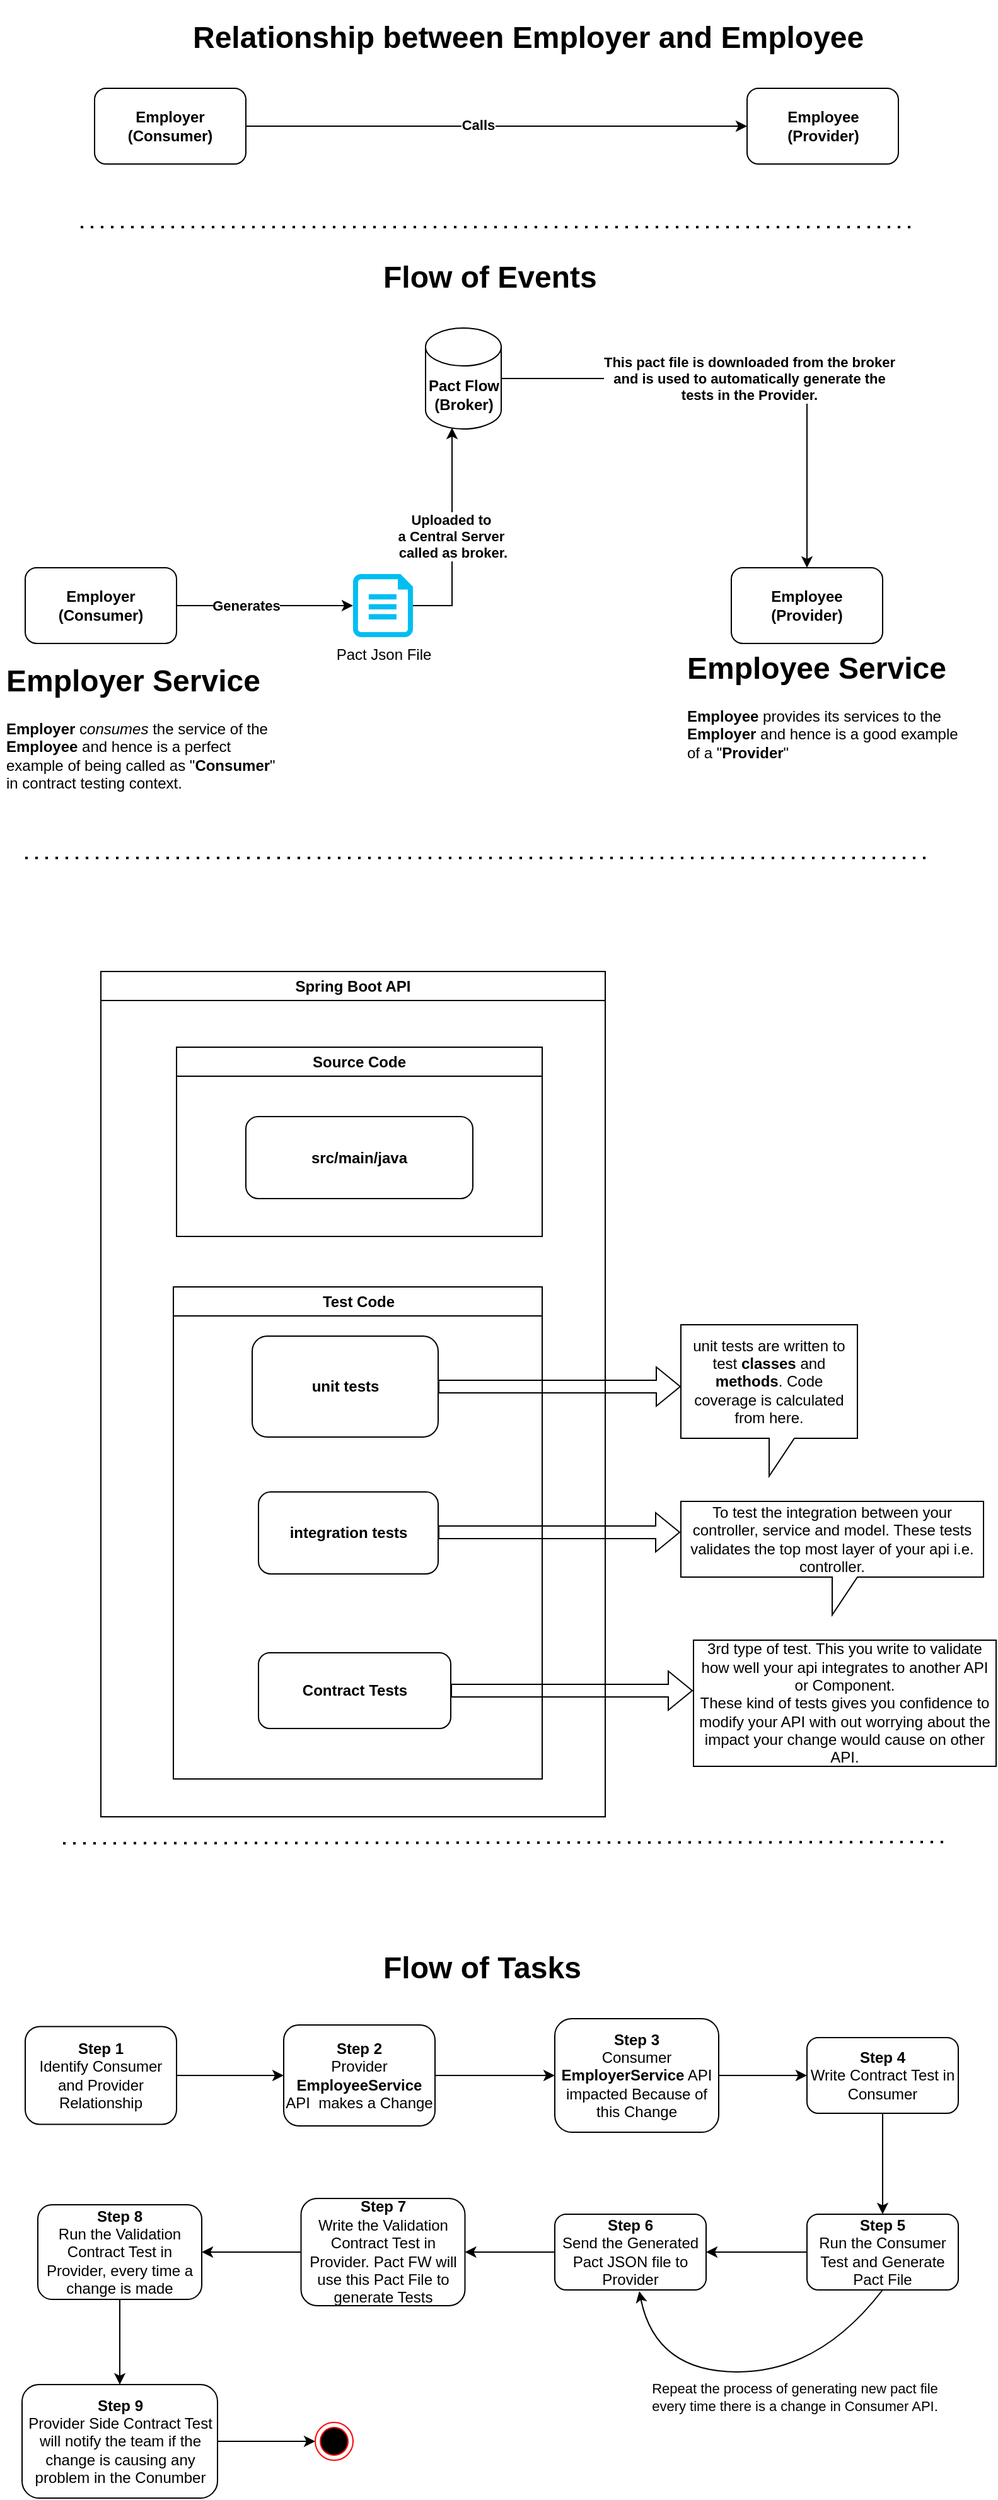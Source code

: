 <mxfile version="21.1.2" type="github">
  <diagram name="Page-1" id="hXCuwG57mc-VUr_f1HP0">
    <mxGraphModel dx="1674" dy="796" grid="1" gridSize="10" guides="1" tooltips="1" connect="1" arrows="1" fold="1" page="1" pageScale="1" pageWidth="827" pageHeight="1169" math="0" shadow="0">
      <root>
        <mxCell id="0" />
        <mxCell id="1" parent="0" />
        <mxCell id="xuCpeB7rJ87xg6paWrhZ-11" style="edgeStyle=orthogonalEdgeStyle;rounded=0;orthogonalLoop=1;jettySize=auto;html=1;entryX=0;entryY=0.5;entryDx=0;entryDy=0;entryPerimeter=0;" parent="1" source="xuCpeB7rJ87xg6paWrhZ-1" target="xuCpeB7rJ87xg6paWrhZ-6" edge="1">
          <mxGeometry relative="1" as="geometry" />
        </mxCell>
        <mxCell id="xuCpeB7rJ87xg6paWrhZ-12" value="Generates" style="edgeLabel;html=1;align=center;verticalAlign=middle;resizable=0;points=[];fontStyle=1" parent="xuCpeB7rJ87xg6paWrhZ-11" vertex="1" connectable="0">
          <mxGeometry x="-0.214" relative="1" as="geometry">
            <mxPoint as="offset" />
          </mxGeometry>
        </mxCell>
        <mxCell id="xuCpeB7rJ87xg6paWrhZ-1" value="Employer&lt;br&gt;(Consumer)" style="rounded=1;whiteSpace=wrap;html=1;fontStyle=1" parent="1" vertex="1">
          <mxGeometry x="40" y="480" width="120" height="60" as="geometry" />
        </mxCell>
        <mxCell id="xuCpeB7rJ87xg6paWrhZ-2" value="Employee&lt;br&gt;(Provider)" style="rounded=1;whiteSpace=wrap;html=1;fontStyle=1" parent="1" vertex="1">
          <mxGeometry x="600" y="480" width="120" height="60" as="geometry" />
        </mxCell>
        <mxCell id="xuCpeB7rJ87xg6paWrhZ-10" value="&lt;b&gt;This pact file is downloaded from the broker&lt;br&gt;and is used to automatically generate the&lt;br&gt;tests in the Provider.&lt;/b&gt;" style="edgeStyle=orthogonalEdgeStyle;rounded=0;orthogonalLoop=1;jettySize=auto;html=1;" parent="1" source="xuCpeB7rJ87xg6paWrhZ-3" target="xuCpeB7rJ87xg6paWrhZ-2" edge="1">
          <mxGeometry relative="1" as="geometry" />
        </mxCell>
        <mxCell id="xuCpeB7rJ87xg6paWrhZ-3" value="Pact Flow&lt;br&gt;(Broker)" style="shape=cylinder3;whiteSpace=wrap;html=1;boundedLbl=1;backgroundOutline=1;size=15;fontStyle=1" parent="1" vertex="1">
          <mxGeometry x="357.5" y="290" width="60" height="80" as="geometry" />
        </mxCell>
        <mxCell id="xuCpeB7rJ87xg6paWrhZ-4" value="&lt;h1&gt;Employer Service&lt;/h1&gt;&lt;p&gt;&lt;b&gt;Employer&lt;/b&gt;&amp;nbsp;c&lt;i&gt;onsumes&lt;/i&gt; the service of the &lt;b&gt;Employee&lt;/b&gt; and hence is a perfect example of being called as &quot;&lt;b&gt;Consumer&lt;/b&gt;&quot; in contract testing context.&lt;/p&gt;" style="text;html=1;strokeColor=none;fillColor=none;spacing=5;spacingTop=-20;whiteSpace=wrap;overflow=hidden;rounded=0;" parent="1" vertex="1">
          <mxGeometry x="20" y="550" width="225" height="120" as="geometry" />
        </mxCell>
        <mxCell id="xuCpeB7rJ87xg6paWrhZ-5" value="&lt;h1&gt;Employee Service&amp;nbsp;&lt;/h1&gt;&lt;p&gt;&lt;b&gt;Employee&lt;/b&gt;&amp;nbsp;provides its services to the &lt;b&gt;Employer&lt;/b&gt;&amp;nbsp;and hence is a good example of a &quot;&lt;b&gt;Provider&lt;/b&gt;&quot;&lt;/p&gt;" style="text;html=1;strokeColor=none;fillColor=none;spacing=5;spacingTop=-20;whiteSpace=wrap;overflow=hidden;rounded=0;" parent="1" vertex="1">
          <mxGeometry x="560" y="540" width="225" height="120" as="geometry" />
        </mxCell>
        <mxCell id="xuCpeB7rJ87xg6paWrhZ-9" value="&lt;b&gt;Uploaded to&amp;nbsp;&lt;br&gt;a Central Server&amp;nbsp;&lt;br&gt;called as broker.&lt;/b&gt;" style="edgeStyle=orthogonalEdgeStyle;rounded=0;orthogonalLoop=1;jettySize=auto;html=1;entryX=0.35;entryY=0.988;entryDx=0;entryDy=0;entryPerimeter=0;" parent="1" source="xuCpeB7rJ87xg6paWrhZ-6" target="xuCpeB7rJ87xg6paWrhZ-3" edge="1">
          <mxGeometry relative="1" as="geometry" />
        </mxCell>
        <mxCell id="xuCpeB7rJ87xg6paWrhZ-6" value="Pact Json File" style="verticalLabelPosition=bottom;html=1;verticalAlign=top;align=center;strokeColor=none;fillColor=#00BEF2;shape=mxgraph.azure.cloud_services_configuration_file;pointerEvents=1;" parent="1" vertex="1">
          <mxGeometry x="300" y="485" width="47.5" height="50" as="geometry" />
        </mxCell>
        <mxCell id="xuCpeB7rJ87xg6paWrhZ-15" style="edgeStyle=orthogonalEdgeStyle;rounded=0;orthogonalLoop=1;jettySize=auto;html=1;entryX=0;entryY=0.5;entryDx=0;entryDy=0;" parent="1" source="xuCpeB7rJ87xg6paWrhZ-13" target="xuCpeB7rJ87xg6paWrhZ-14" edge="1">
          <mxGeometry relative="1" as="geometry" />
        </mxCell>
        <mxCell id="xuCpeB7rJ87xg6paWrhZ-16" value="Calls" style="edgeLabel;html=1;align=center;verticalAlign=middle;resizable=0;points=[];fontStyle=1" parent="xuCpeB7rJ87xg6paWrhZ-15" vertex="1" connectable="0">
          <mxGeometry x="-0.077" y="1" relative="1" as="geometry">
            <mxPoint as="offset" />
          </mxGeometry>
        </mxCell>
        <mxCell id="xuCpeB7rJ87xg6paWrhZ-13" value="Employer&lt;br&gt;(Consumer)" style="rounded=1;whiteSpace=wrap;html=1;fontStyle=1" parent="1" vertex="1">
          <mxGeometry x="95" y="100" width="120" height="60" as="geometry" />
        </mxCell>
        <mxCell id="xuCpeB7rJ87xg6paWrhZ-14" value="Employee&lt;br&gt;(Provider)" style="rounded=1;whiteSpace=wrap;html=1;fontStyle=1" parent="1" vertex="1">
          <mxGeometry x="612.5" y="100" width="120" height="60" as="geometry" />
        </mxCell>
        <mxCell id="xuCpeB7rJ87xg6paWrhZ-17" value="" style="endArrow=none;dashed=1;html=1;dashPattern=1 3;strokeWidth=2;rounded=0;" parent="1" edge="1">
          <mxGeometry width="50" height="50" relative="1" as="geometry">
            <mxPoint x="84" y="210" as="sourcePoint" />
            <mxPoint x="744" y="210" as="targetPoint" />
          </mxGeometry>
        </mxCell>
        <mxCell id="xuCpeB7rJ87xg6paWrhZ-18" value="&lt;h1&gt;Flow of Events&lt;/h1&gt;" style="text;html=1;strokeColor=none;fillColor=none;spacing=5;spacingTop=-20;whiteSpace=wrap;overflow=hidden;rounded=0;" parent="1" vertex="1">
          <mxGeometry x="319" y="230" width="190" height="30" as="geometry" />
        </mxCell>
        <mxCell id="xuCpeB7rJ87xg6paWrhZ-19" value="&lt;h1&gt;Relationship between Employer and Employee&lt;/h1&gt;" style="text;html=1;strokeColor=none;fillColor=none;spacing=5;spacingTop=-20;whiteSpace=wrap;overflow=hidden;rounded=0;" parent="1" vertex="1">
          <mxGeometry x="167.5" y="40" width="565" height="60" as="geometry" />
        </mxCell>
        <mxCell id="xuCpeB7rJ87xg6paWrhZ-20" value="" style="endArrow=none;dashed=1;html=1;dashPattern=1 3;strokeWidth=2;rounded=0;" parent="1" edge="1">
          <mxGeometry width="50" height="50" relative="1" as="geometry">
            <mxPoint x="40" y="710" as="sourcePoint" />
            <mxPoint x="760" y="710" as="targetPoint" />
          </mxGeometry>
        </mxCell>
        <mxCell id="xuCpeB7rJ87xg6paWrhZ-21" value="Spring Boot API" style="swimlane;whiteSpace=wrap;html=1;fontStyle=1" parent="1" vertex="1">
          <mxGeometry x="100" y="800" width="400" height="670" as="geometry" />
        </mxCell>
        <mxCell id="xuCpeB7rJ87xg6paWrhZ-25" value="Test Code" style="swimlane;whiteSpace=wrap;html=1;fontStyle=1" parent="xuCpeB7rJ87xg6paWrhZ-21" vertex="1">
          <mxGeometry x="57.5" y="250" width="292.5" height="390" as="geometry" />
        </mxCell>
        <mxCell id="xuCpeB7rJ87xg6paWrhZ-28" value="unit tests" style="rounded=1;whiteSpace=wrap;html=1;fontStyle=1" parent="xuCpeB7rJ87xg6paWrhZ-25" vertex="1">
          <mxGeometry x="62.5" y="39" width="147.5" height="80" as="geometry" />
        </mxCell>
        <mxCell id="xuCpeB7rJ87xg6paWrhZ-29" value="integration tests" style="rounded=1;whiteSpace=wrap;html=1;fontStyle=1" parent="xuCpeB7rJ87xg6paWrhZ-25" vertex="1">
          <mxGeometry x="67.5" y="162.5" width="142.5" height="65" as="geometry" />
        </mxCell>
        <mxCell id="xuCpeB7rJ87xg6paWrhZ-30" value="Contract Tests" style="rounded=1;whiteSpace=wrap;html=1;fontStyle=1" parent="xuCpeB7rJ87xg6paWrhZ-25" vertex="1">
          <mxGeometry x="67.5" y="290" width="152.5" height="60" as="geometry" />
        </mxCell>
        <mxCell id="xuCpeB7rJ87xg6paWrhZ-37" value="" style="shape=flexArrow;endArrow=classic;html=1;rounded=0;" parent="xuCpeB7rJ87xg6paWrhZ-25" edge="1">
          <mxGeometry width="50" height="50" relative="1" as="geometry">
            <mxPoint x="210" y="194.5" as="sourcePoint" />
            <mxPoint x="402" y="194.5" as="targetPoint" />
          </mxGeometry>
        </mxCell>
        <mxCell id="xuCpeB7rJ87xg6paWrhZ-26" value="Source Code" style="swimlane;whiteSpace=wrap;html=1;fontStyle=1" parent="xuCpeB7rJ87xg6paWrhZ-21" vertex="1">
          <mxGeometry x="60" y="60" width="290" height="150" as="geometry" />
        </mxCell>
        <mxCell id="xuCpeB7rJ87xg6paWrhZ-27" value="src/main/java" style="rounded=1;whiteSpace=wrap;html=1;fontStyle=1" parent="xuCpeB7rJ87xg6paWrhZ-26" vertex="1">
          <mxGeometry x="55" y="55" width="180" height="65" as="geometry" />
        </mxCell>
        <mxCell id="xuCpeB7rJ87xg6paWrhZ-41" value="" style="shape=flexArrow;endArrow=classic;html=1;rounded=0;" parent="xuCpeB7rJ87xg6paWrhZ-21" edge="1">
          <mxGeometry width="50" height="50" relative="1" as="geometry">
            <mxPoint x="277.5" y="570" as="sourcePoint" />
            <mxPoint x="469.5" y="570" as="targetPoint" />
          </mxGeometry>
        </mxCell>
        <mxCell id="xuCpeB7rJ87xg6paWrhZ-35" value="" style="shape=flexArrow;endArrow=classic;html=1;rounded=0;" parent="1" source="xuCpeB7rJ87xg6paWrhZ-28" edge="1">
          <mxGeometry width="50" height="50" relative="1" as="geometry">
            <mxPoint x="430" y="1220" as="sourcePoint" />
            <mxPoint x="560" y="1129" as="targetPoint" />
          </mxGeometry>
        </mxCell>
        <mxCell id="xuCpeB7rJ87xg6paWrhZ-36" value="unit tests are written to test &lt;b&gt;classes&lt;/b&gt; and &lt;b&gt;methods&lt;/b&gt;.&amp;nbsp;Code coverage is calculated from here." style="shape=callout;whiteSpace=wrap;html=1;perimeter=calloutPerimeter;fontStyle=0" parent="1" vertex="1">
          <mxGeometry x="560" y="1080" width="140" height="120" as="geometry" />
        </mxCell>
        <mxCell id="xuCpeB7rJ87xg6paWrhZ-40" value="To test the integration between your controller, service and model. These tests validates the top most layer of your api i.e. controller." style="shape=callout;whiteSpace=wrap;html=1;perimeter=calloutPerimeter;fontStyle=0" parent="1" vertex="1">
          <mxGeometry x="560" y="1220" width="240" height="90" as="geometry" />
        </mxCell>
        <mxCell id="xuCpeB7rJ87xg6paWrhZ-42" value="3rd type of test. This you write to validate how well your api integrates to another API or Component.&lt;br&gt;These kind of tests gives you confidence to modify your API with out worrying about the impact your change would cause on other API." style="shape=callout;whiteSpace=wrap;html=1;perimeter=calloutPerimeter;fontStyle=0;size=0;position=0.17;position2=0.54;base=39;" parent="1" vertex="1">
          <mxGeometry x="570" y="1330" width="240" height="100" as="geometry" />
        </mxCell>
        <mxCell id="xuCpeB7rJ87xg6paWrhZ-43" value="" style="endArrow=none;dashed=1;html=1;dashPattern=1 3;strokeWidth=2;rounded=0;" parent="1" edge="1">
          <mxGeometry width="50" height="50" relative="1" as="geometry">
            <mxPoint x="70" y="1491" as="sourcePoint" />
            <mxPoint x="770" y="1490" as="targetPoint" />
          </mxGeometry>
        </mxCell>
        <mxCell id="SSDfRQaTrfwXQpy7WAfe-3" value="" style="edgeStyle=orthogonalEdgeStyle;rounded=0;orthogonalLoop=1;jettySize=auto;html=1;" edge="1" parent="1" source="SSDfRQaTrfwXQpy7WAfe-1" target="SSDfRQaTrfwXQpy7WAfe-2">
          <mxGeometry relative="1" as="geometry" />
        </mxCell>
        <mxCell id="SSDfRQaTrfwXQpy7WAfe-1" value="&lt;b&gt;Step 1&lt;/b&gt;&lt;br&gt;Identify Consumer and Provider Relationship" style="rounded=1;whiteSpace=wrap;html=1;" vertex="1" parent="1">
          <mxGeometry x="40" y="1636.25" width="120" height="77.5" as="geometry" />
        </mxCell>
        <mxCell id="SSDfRQaTrfwXQpy7WAfe-5" value="" style="edgeStyle=orthogonalEdgeStyle;rounded=0;orthogonalLoop=1;jettySize=auto;html=1;" edge="1" parent="1" source="SSDfRQaTrfwXQpy7WAfe-2" target="SSDfRQaTrfwXQpy7WAfe-4">
          <mxGeometry relative="1" as="geometry" />
        </mxCell>
        <mxCell id="SSDfRQaTrfwXQpy7WAfe-2" value="&lt;b&gt;Step 2&lt;br&gt;&lt;/b&gt;Provider &lt;b&gt;EmployeeService&lt;/b&gt; API&amp;nbsp; makes a Change" style="rounded=1;whiteSpace=wrap;html=1;" vertex="1" parent="1">
          <mxGeometry x="245" y="1635" width="120" height="80" as="geometry" />
        </mxCell>
        <mxCell id="SSDfRQaTrfwXQpy7WAfe-7" value="" style="edgeStyle=orthogonalEdgeStyle;rounded=0;orthogonalLoop=1;jettySize=auto;html=1;" edge="1" parent="1" source="SSDfRQaTrfwXQpy7WAfe-4" target="SSDfRQaTrfwXQpy7WAfe-6">
          <mxGeometry relative="1" as="geometry" />
        </mxCell>
        <mxCell id="SSDfRQaTrfwXQpy7WAfe-4" value="&lt;b&gt;Step 3&lt;br&gt;&lt;/b&gt;Consumer &lt;b&gt;EmployerService&lt;/b&gt; API impacted Because of this Change" style="whiteSpace=wrap;html=1;rounded=1;" vertex="1" parent="1">
          <mxGeometry x="460" y="1630" width="130" height="90" as="geometry" />
        </mxCell>
        <mxCell id="SSDfRQaTrfwXQpy7WAfe-9" value="" style="edgeStyle=orthogonalEdgeStyle;rounded=0;orthogonalLoop=1;jettySize=auto;html=1;" edge="1" parent="1" source="SSDfRQaTrfwXQpy7WAfe-6" target="SSDfRQaTrfwXQpy7WAfe-8">
          <mxGeometry relative="1" as="geometry" />
        </mxCell>
        <mxCell id="SSDfRQaTrfwXQpy7WAfe-6" value="&lt;b&gt;Step 4&lt;br&gt;&lt;/b&gt;Write Contract Test in Consumer" style="whiteSpace=wrap;html=1;rounded=1;" vertex="1" parent="1">
          <mxGeometry x="660" y="1645" width="120" height="60" as="geometry" />
        </mxCell>
        <mxCell id="SSDfRQaTrfwXQpy7WAfe-11" value="" style="edgeStyle=orthogonalEdgeStyle;rounded=0;orthogonalLoop=1;jettySize=auto;html=1;" edge="1" parent="1" source="SSDfRQaTrfwXQpy7WAfe-8" target="SSDfRQaTrfwXQpy7WAfe-10">
          <mxGeometry relative="1" as="geometry" />
        </mxCell>
        <mxCell id="SSDfRQaTrfwXQpy7WAfe-8" value="&lt;b&gt;Step 5&lt;br&gt;&lt;/b&gt;Run the Consumer Test and Generate Pact File" style="whiteSpace=wrap;html=1;rounded=1;" vertex="1" parent="1">
          <mxGeometry x="660" y="1785" width="120" height="60" as="geometry" />
        </mxCell>
        <mxCell id="SSDfRQaTrfwXQpy7WAfe-13" value="" style="edgeStyle=orthogonalEdgeStyle;rounded=0;orthogonalLoop=1;jettySize=auto;html=1;" edge="1" parent="1" source="SSDfRQaTrfwXQpy7WAfe-10" target="SSDfRQaTrfwXQpy7WAfe-12">
          <mxGeometry relative="1" as="geometry" />
        </mxCell>
        <mxCell id="SSDfRQaTrfwXQpy7WAfe-10" value="&lt;b&gt;Step 6&lt;br&gt;&lt;/b&gt;Send the Generated Pact JSON file to Provider" style="whiteSpace=wrap;html=1;rounded=1;" vertex="1" parent="1">
          <mxGeometry x="460" y="1785" width="120" height="60" as="geometry" />
        </mxCell>
        <mxCell id="SSDfRQaTrfwXQpy7WAfe-15" value="" style="edgeStyle=orthogonalEdgeStyle;rounded=0;orthogonalLoop=1;jettySize=auto;html=1;" edge="1" parent="1" source="SSDfRQaTrfwXQpy7WAfe-12" target="SSDfRQaTrfwXQpy7WAfe-14">
          <mxGeometry relative="1" as="geometry" />
        </mxCell>
        <mxCell id="SSDfRQaTrfwXQpy7WAfe-12" value="&lt;b&gt;Step 7&lt;br&gt;&lt;/b&gt;Write the Validation Contract Test in Provider. Pact FW will use this Pact File to generate Tests" style="whiteSpace=wrap;html=1;rounded=1;" vertex="1" parent="1">
          <mxGeometry x="258.75" y="1772.5" width="130" height="85" as="geometry" />
        </mxCell>
        <mxCell id="SSDfRQaTrfwXQpy7WAfe-17" value="" style="edgeStyle=orthogonalEdgeStyle;rounded=0;orthogonalLoop=1;jettySize=auto;html=1;" edge="1" parent="1" source="SSDfRQaTrfwXQpy7WAfe-14" target="SSDfRQaTrfwXQpy7WAfe-16">
          <mxGeometry relative="1" as="geometry" />
        </mxCell>
        <mxCell id="SSDfRQaTrfwXQpy7WAfe-14" value="&lt;b&gt;Step 8&lt;br&gt;&lt;/b&gt;Run the Validation Contract Test in Provider, every time a change is made" style="whiteSpace=wrap;html=1;rounded=1;" vertex="1" parent="1">
          <mxGeometry x="50" y="1777.5" width="130" height="75" as="geometry" />
        </mxCell>
        <mxCell id="SSDfRQaTrfwXQpy7WAfe-21" style="edgeStyle=orthogonalEdgeStyle;rounded=0;orthogonalLoop=1;jettySize=auto;html=1;" edge="1" parent="1" source="SSDfRQaTrfwXQpy7WAfe-16" target="SSDfRQaTrfwXQpy7WAfe-20">
          <mxGeometry relative="1" as="geometry" />
        </mxCell>
        <mxCell id="SSDfRQaTrfwXQpy7WAfe-16" value="&lt;b&gt;Step 9&lt;br&gt;&lt;/b&gt;Provider Side Contract Test will notify the team if the change is causing any problem in the Conumber" style="whiteSpace=wrap;html=1;rounded=1;" vertex="1" parent="1">
          <mxGeometry x="37.5" y="1920" width="155" height="90" as="geometry" />
        </mxCell>
        <mxCell id="SSDfRQaTrfwXQpy7WAfe-20" value="" style="ellipse;html=1;shape=endState;fillColor=#000000;strokeColor=#ff0000;" vertex="1" parent="1">
          <mxGeometry x="270" y="1950" width="30" height="30" as="geometry" />
        </mxCell>
        <mxCell id="SSDfRQaTrfwXQpy7WAfe-23" value="&lt;h1&gt;Flow of Tasks&lt;/h1&gt;&lt;p&gt;&lt;br&gt;&lt;/p&gt;" style="text;html=1;strokeColor=none;fillColor=none;spacing=5;spacingTop=-20;whiteSpace=wrap;overflow=hidden;rounded=0;" vertex="1" parent="1">
          <mxGeometry x="319" y="1570" width="177.5" height="40" as="geometry" />
        </mxCell>
        <mxCell id="SSDfRQaTrfwXQpy7WAfe-24" value="" style="curved=1;endArrow=classic;html=1;rounded=0;exitX=0.5;exitY=1;exitDx=0;exitDy=0;entryX=0.558;entryY=1.017;entryDx=0;entryDy=0;entryPerimeter=0;" edge="1" parent="1" source="SSDfRQaTrfwXQpy7WAfe-8" target="SSDfRQaTrfwXQpy7WAfe-10">
          <mxGeometry width="50" height="50" relative="1" as="geometry">
            <mxPoint x="400" y="1770" as="sourcePoint" />
            <mxPoint x="450" y="1720" as="targetPoint" />
            <Array as="points">
              <mxPoint x="670" y="1910" />
              <mxPoint x="540" y="1910" />
            </Array>
          </mxGeometry>
        </mxCell>
        <mxCell id="SSDfRQaTrfwXQpy7WAfe-25" value="Repeat the process of generating new pact file&lt;br&gt;every time there is a change in Consumer API." style="edgeLabel;html=1;align=center;verticalAlign=middle;resizable=0;points=[];" vertex="1" connectable="0" parent="SSDfRQaTrfwXQpy7WAfe-24">
          <mxGeometry x="0.125" y="-1" relative="1" as="geometry">
            <mxPoint x="54" y="21" as="offset" />
          </mxGeometry>
        </mxCell>
      </root>
    </mxGraphModel>
  </diagram>
</mxfile>
